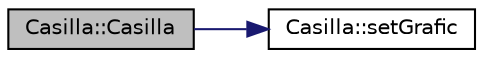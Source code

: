 digraph "Casilla::Casilla"
{
  edge [fontname="Helvetica",fontsize="10",labelfontname="Helvetica",labelfontsize="10"];
  node [fontname="Helvetica",fontsize="10",shape=record];
  rankdir="LR";
  Node1 [label="Casilla::Casilla",height=0.2,width=0.4,color="black", fillcolor="grey75", style="filled" fontcolor="black"];
  Node1 -> Node2 [color="midnightblue",fontsize="10",style="solid",fontname="Helvetica"];
  Node2 [label="Casilla::setGrafic",height=0.2,width=0.4,color="black", fillcolor="white", style="filled",URL="$class_casilla.html#ae77388cc9434142b2a71f3f7b31fad06",tooltip="Funcion que asigna la imagen del numero que está en el tablero al QLabel. "];
}
